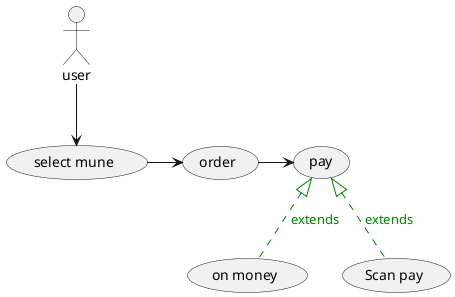 @startuml
user --> (select mune)
(select mune) -right-> (order)
(order) -right-> (pay)

(on money) -up-|> (pay)#green;line.dashed;text:green : extends
(Scan pay) -up-|> (pay)#green;line.dashed;text:green : extends
@enduml